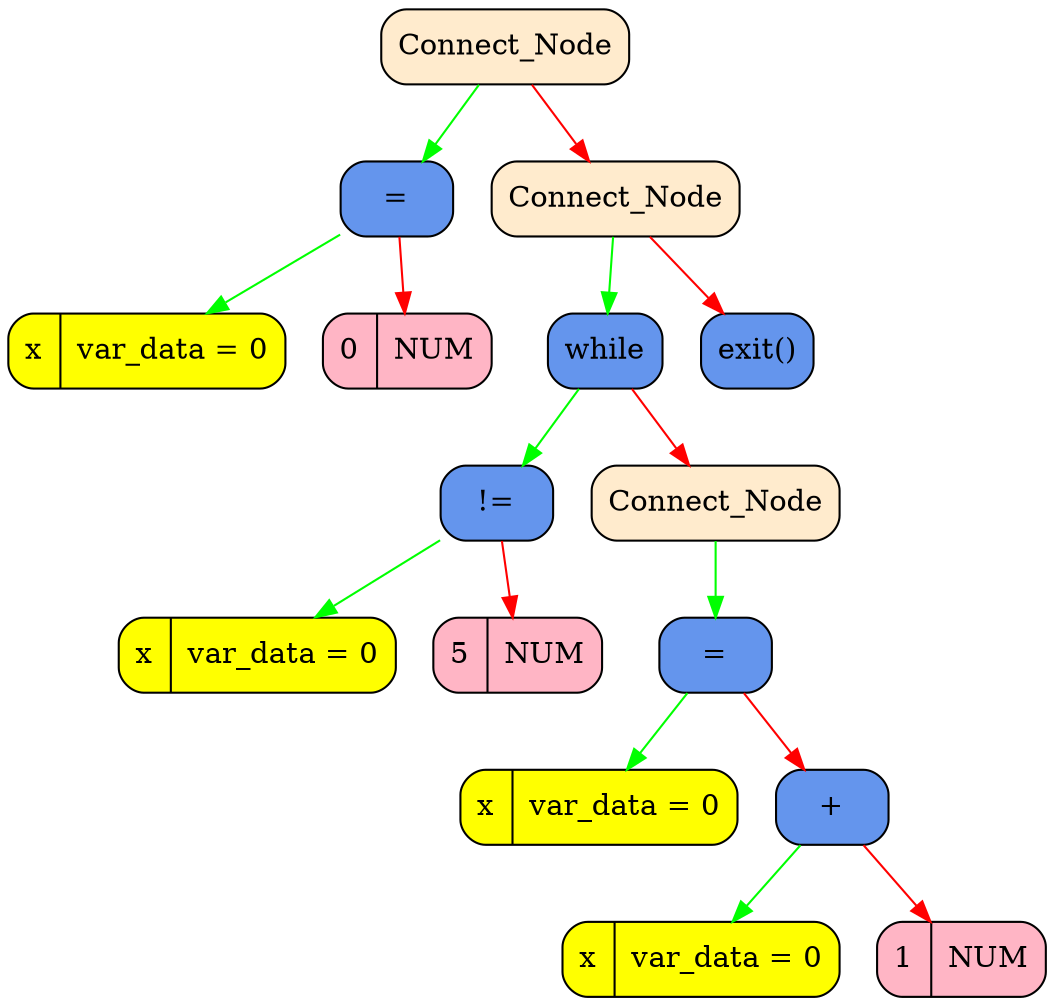 digraph Tree
{
   rankdir = HR;
   node[fontsize=14];
   edge[color="black",fontcolor="blue",fontsize=12];
   "0x105101a50"[shape = Mrecord, style = filled, fillcolor = "blanchedalmond",   label = " <value> Connect_Node"];
  "0x105101a50" -> "0x105101f00" [color = "green"];
  "0x105101a50" -> "0x105101a80" [color = "red"];
   "0x105101f00"[shape = Mrecord, style = filled, fillcolor = "cornflowerblue",   label = " <value> ="];
  "0x105101f00" -> "0x105101fc0" [color = "green"];
  "0x105101f00" -> "0x105101f30" [color = "red"];
   "0x105101fc0"[shape = Mrecord, style = filled, fillcolor = "yellow",   label = " <value> x | var_data =  0"];
   "0x105101f30"[shape = Mrecord, style = filled, fillcolor = "pink1",   label = " <value> 0 | NUM  "];
   "0x105101a80"[shape = Mrecord, style = filled, fillcolor = "blanchedalmond",   label = " <value> Connect_Node"];
  "0x105101a80" -> "0x105101b40" [color = "green"];
  "0x105101a80" -> "0x105101ae0" [color = "red"];
   "0x105101b40"[shape = Mrecord, style = filled, fillcolor = "cornflowerblue",   label = " <value> while"];
  "0x105101b40" -> "0x105101de0" [color = "green"];
  "0x105101b40" -> "0x105101b70" [color = "red"];
   "0x105101de0"[shape = Mrecord, style = filled, fillcolor = "cornflowerblue",   label = " <value> !="];
  "0x105101de0" -> "0x105101ea0" [color = "green"];
  "0x105101de0" -> "0x105101e10" [color = "red"];
   "0x105101ea0"[shape = Mrecord, style = filled, fillcolor = "yellow",   label = " <value> x | var_data =  0"];
   "0x105101e10"[shape = Mrecord, style = filled, fillcolor = "pink1",   label = " <value> 5 | NUM  "];
   "0x105101b70"[shape = Mrecord, style = filled, fillcolor = "blanchedalmond",   label = " <value> Connect_Node"];
  "0x105101b70" -> "0x105101bd0" [color = "green"];
   "0x105101bd0"[shape = Mrecord, style = filled, fillcolor = "cornflowerblue",   label = " <value> ="];
  "0x105101bd0" -> "0x105101d50" [color = "green"];
  "0x105101bd0" -> "0x105101c00" [color = "red"];
   "0x105101d50"[shape = Mrecord, style = filled, fillcolor = "yellow",   label = " <value> x | var_data =  0"];
   "0x105101c00"[shape = Mrecord, style = filled, fillcolor = "cornflowerblue",   label = " <value> +"];
  "0x105101c00" -> "0x105101cc0" [color = "green"];
  "0x105101c00" -> "0x105101c30" [color = "red"];
   "0x105101cc0"[shape = Mrecord, style = filled, fillcolor = "yellow",   label = " <value> x | var_data =  0"];
   "0x105101c30"[shape = Mrecord, style = filled, fillcolor = "pink1",   label = " <value> 1 | NUM  "];
   "0x105101ae0"[shape = Mrecord, style = filled, fillcolor = "cornflowerblue",   label = " <value> exit()"];
}